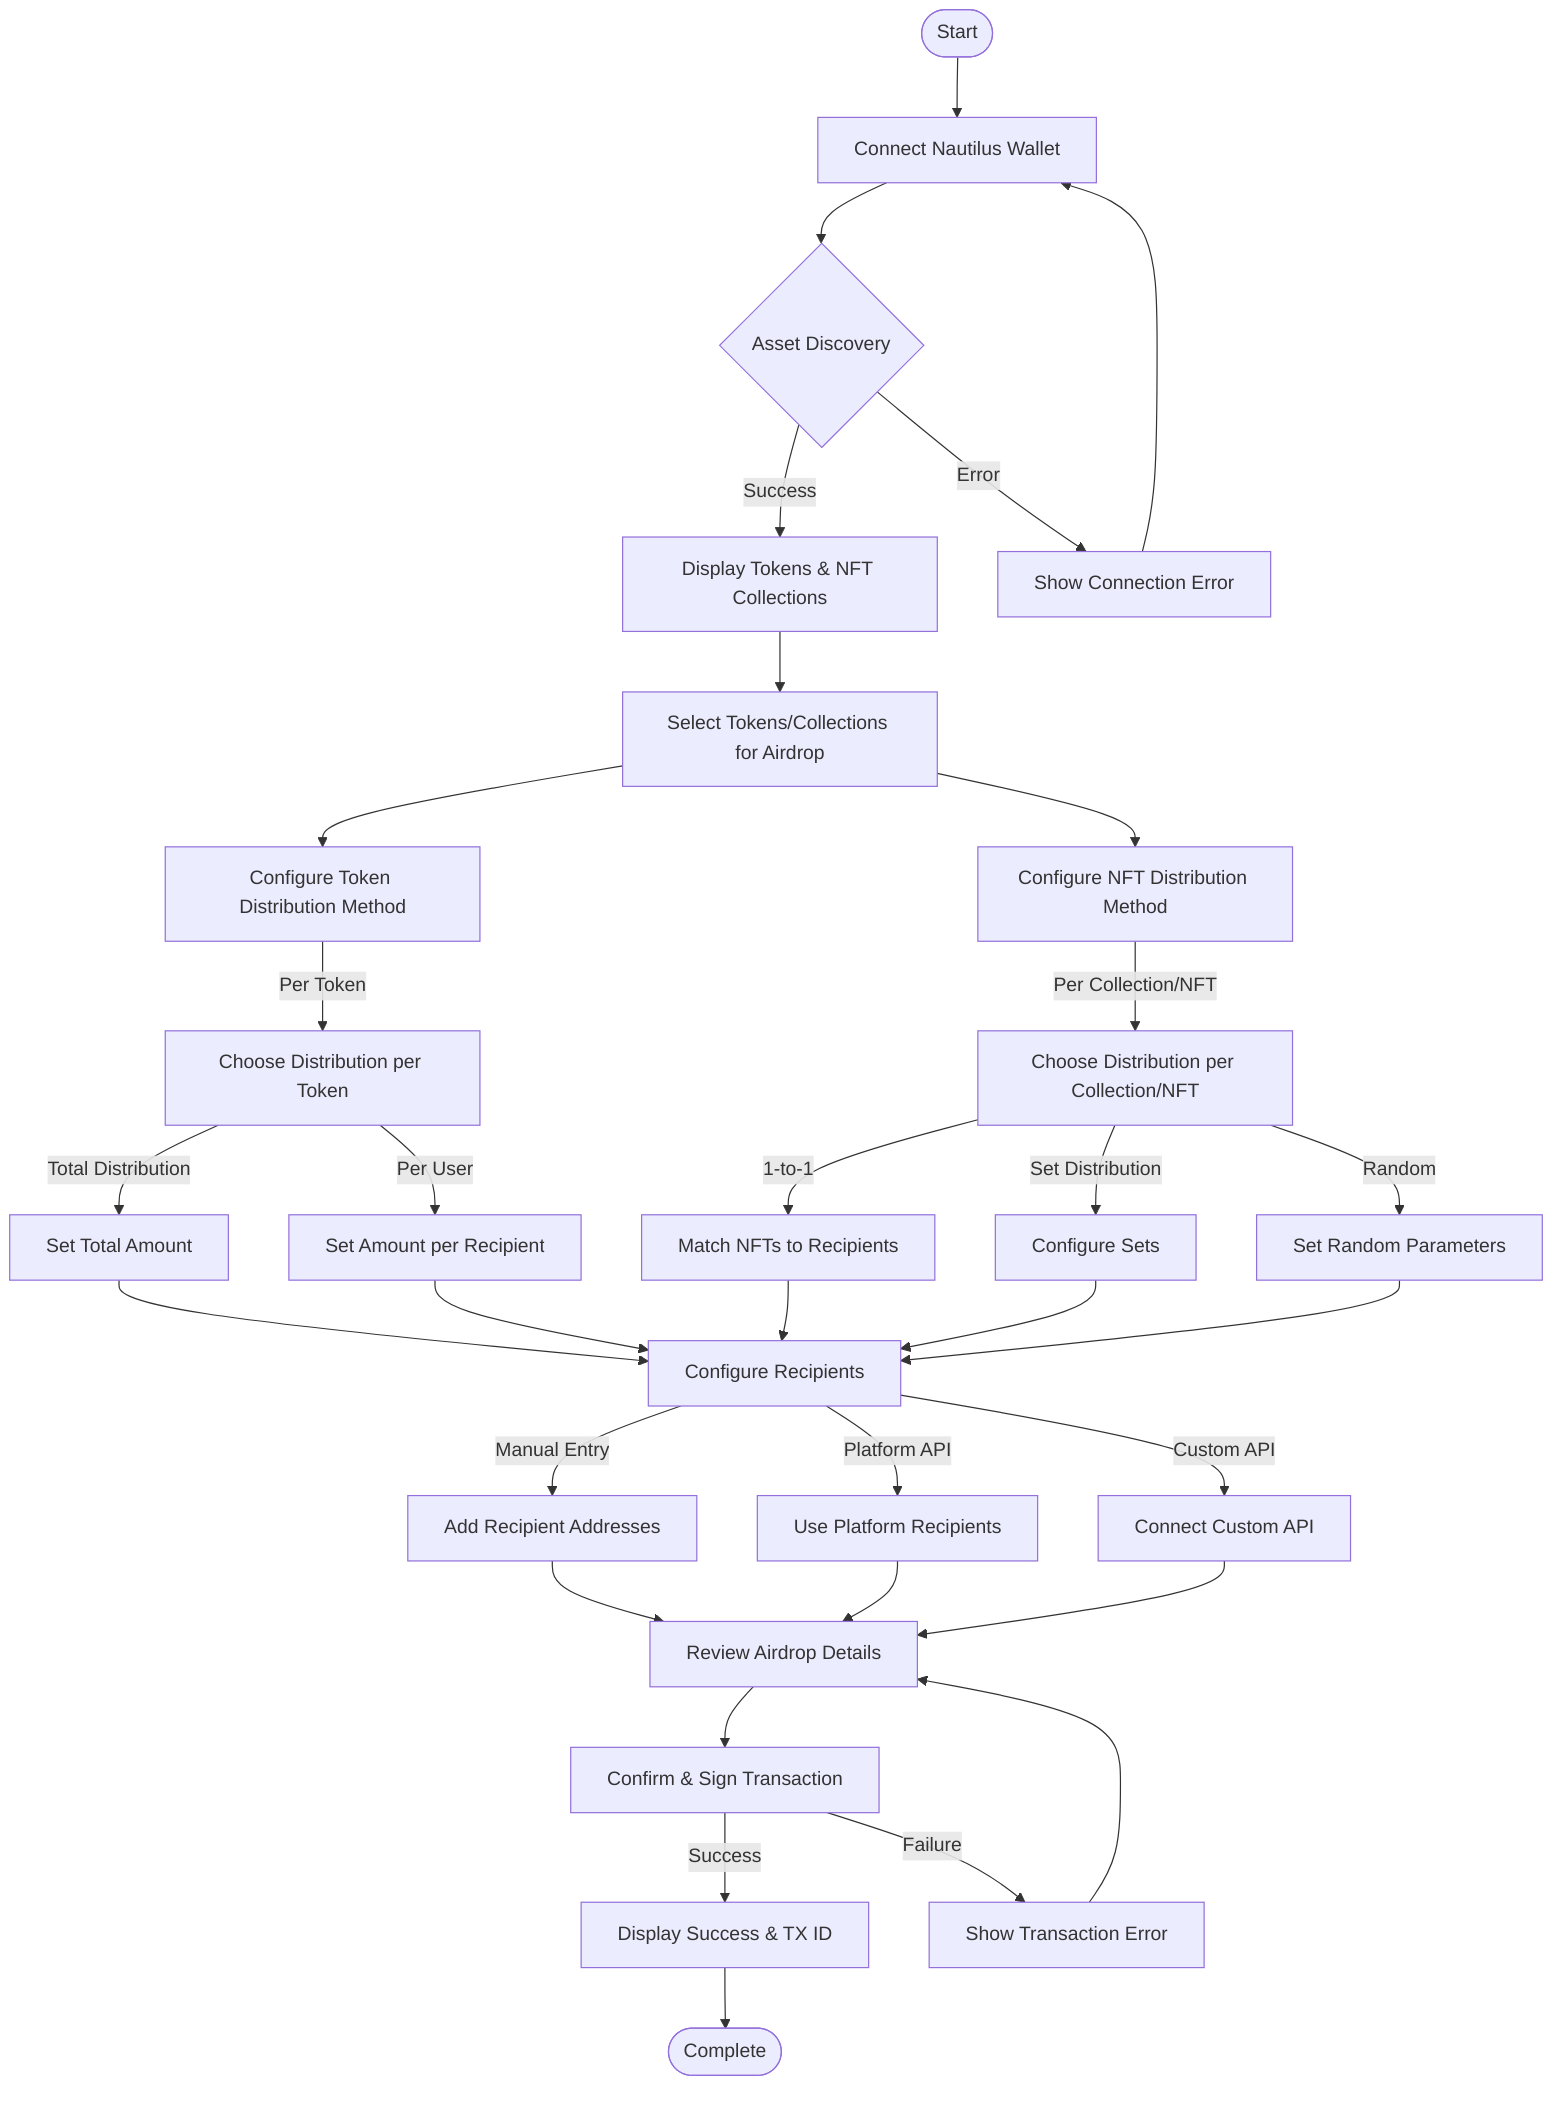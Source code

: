 flowchart TD
    Start([Start]) --> Connect[Connect Nautilus Wallet]
    Connect --> Discovery{Asset Discovery}
    Discovery --> |Success| Assets[Display Tokens & NFT Collections]
    Discovery --> |Error| WalletError[Show Connection Error]
    WalletError --> Connect
    
    Assets --> SelectAssets[Select Tokens/Collections for Airdrop]
    SelectAssets --> TokenConfig[Configure Token Distribution Method]
    SelectAssets --> NFTConfig[Configure NFT Distribution Method]
    
    TokenConfig --> |Per Token| PerTokenMethod[Choose Distribution per Token]
    PerTokenMethod --> |Total Distribution| TotalDist[Set Total Amount]
    PerTokenMethod --> |Per User| PerUserDist[Set Amount per Recipient]
    
    NFTConfig --> |Per Collection/NFT| PerNFTMethod[Choose Distribution per Collection/NFT]
    PerNFTMethod --> |1-to-1| OneToOne[Match NFTs to Recipients]
    PerNFTMethod --> |Set Distribution| SetDist[Configure Sets]
    PerNFTMethod --> |Random| RandomDist[Set Random Parameters]
    
    TotalDist --> Recipients[Configure Recipients]
    PerUserDist --> Recipients
    OneToOne --> Recipients
    SetDist --> Recipients
    RandomDist --> Recipients
    
    Recipients --> |Manual Entry| ManualRec[Add Recipient Addresses]
    Recipients --> |Platform API| PlatformAPI[Use Platform Recipients]
    Recipients --> |Custom API| CustomAPI[Connect Custom API]
    
    ManualRec --> Review[Review Airdrop Details]
    PlatformAPI --> Review
    CustomAPI --> Review
    
    Review --> Confirm[Confirm & Sign Transaction]
    Confirm --> |Success| Success[Display Success & TX ID]
    Confirm --> |Failure| TxError[Show Transaction Error]
    TxError --> Review
    
    Success --> Complete([Complete])